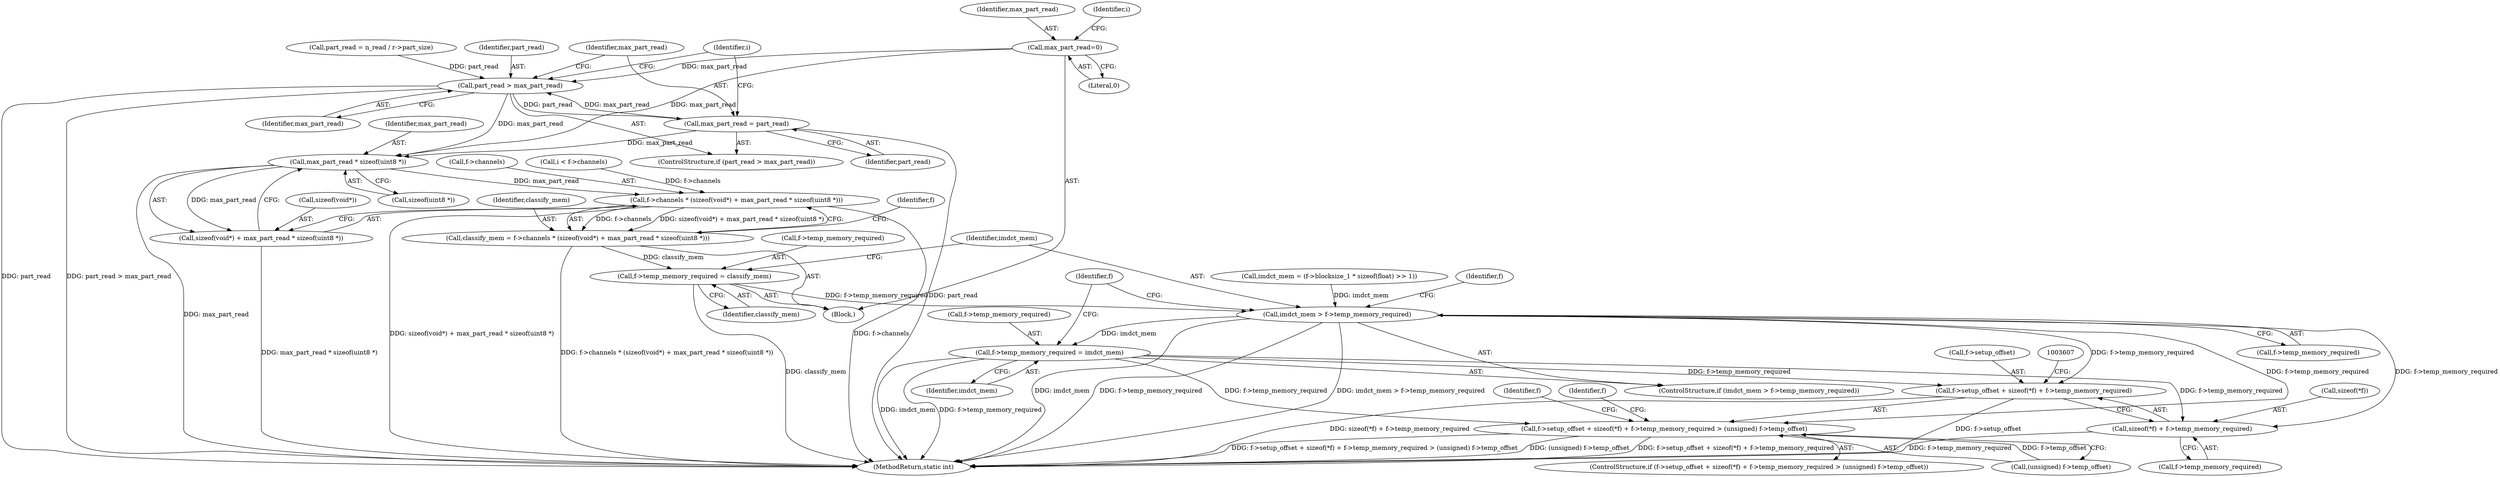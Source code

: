 digraph "0_stb_98fdfc6df88b1e34a736d5e126e6c8139c8de1a6_2@API" {
"1003464" [label="(Call,max_part_read=0)"];
"1003536" [label="(Call,part_read > max_part_read)"];
"1003539" [label="(Call,max_part_read = part_read)"];
"1003551" [label="(Call,max_part_read * sizeof(uint8 *))"];
"1003544" [label="(Call,f->channels * (sizeof(void*) + max_part_read * sizeof(uint8 *)))"];
"1003542" [label="(Call,classify_mem = f->channels * (sizeof(void*) + max_part_read * sizeof(uint8 *)))"];
"1003555" [label="(Call,f->temp_memory_required = classify_mem)"];
"1003561" [label="(Call,imdct_mem > f->temp_memory_required)"];
"1003566" [label="(Call,f->temp_memory_required = imdct_mem)"];
"1003594" [label="(Call,f->setup_offset + sizeof(*f) + f->temp_memory_required > (unsigned) f->temp_offset)"];
"1003595" [label="(Call,f->setup_offset + sizeof(*f) + f->temp_memory_required)"];
"1003599" [label="(Call,sizeof(*f) + f->temp_memory_required)"];
"1003548" [label="(Call,sizeof(void*) + max_part_read * sizeof(uint8 *))"];
"1003545" [label="(Call,f->channels)"];
"1003553" [label="(Call,sizeof(uint8 *))"];
"1003556" [label="(Call,f->temp_memory_required)"];
"1003570" [label="(Identifier,imdct_mem)"];
"1003623" [label="(MethodReturn,static int)"];
"1003603" [label="(Call,f->temp_memory_required)"];
"1003539" [label="(Call,max_part_read = part_read)"];
"1003549" [label="(Call,sizeof(void*))"];
"1003537" [label="(Identifier,part_read)"];
"1003561" [label="(Call,imdct_mem > f->temp_memory_required)"];
"1003538" [label="(Identifier,max_part_read)"];
"1003613" [label="(Identifier,f)"];
"1003542" [label="(Call,classify_mem = f->channels * (sizeof(void*) + max_part_read * sizeof(uint8 *)))"];
"1003548" [label="(Call,sizeof(void*) + max_part_read * sizeof(uint8 *))"];
"1003465" [label="(Identifier,max_part_read)"];
"1003566" [label="(Call,f->temp_memory_required = imdct_mem)"];
"1003464" [label="(Call,max_part_read=0)"];
"1003560" [label="(ControlStructure,if (imdct_mem > f->temp_memory_required))"];
"1003540" [label="(Identifier,max_part_read)"];
"1003544" [label="(Call,f->channels * (sizeof(void*) + max_part_read * sizeof(uint8 *)))"];
"1003562" [label="(Identifier,imdct_mem)"];
"1003449" [label="(Block,)"];
"1003535" [label="(ControlStructure,if (part_read > max_part_read))"];
"1003617" [label="(Identifier,f)"];
"1003541" [label="(Identifier,part_read)"];
"1003557" [label="(Identifier,f)"];
"1003595" [label="(Call,f->setup_offset + sizeof(*f) + f->temp_memory_required)"];
"1003600" [label="(Call,sizeof(*f))"];
"1003469" [label="(Identifier,i)"];
"1003536" [label="(Call,part_read > max_part_read)"];
"1003451" [label="(Call,imdct_mem = (f->blocksize_1 * sizeof(float) >> 1))"];
"1003528" [label="(Call,part_read = n_read / r->part_size)"];
"1003552" [label="(Identifier,max_part_read)"];
"1003567" [label="(Call,f->temp_memory_required)"];
"1003563" [label="(Call,f->temp_memory_required)"];
"1003249" [label="(Call,i < f->channels)"];
"1003555" [label="(Call,f->temp_memory_required = classify_mem)"];
"1003466" [label="(Literal,0)"];
"1003559" [label="(Identifier,classify_mem)"];
"1003606" [label="(Call,(unsigned) f->temp_offset)"];
"1003573" [label="(Identifier,f)"];
"1003543" [label="(Identifier,classify_mem)"];
"1003594" [label="(Call,f->setup_offset + sizeof(*f) + f->temp_memory_required > (unsigned) f->temp_offset)"];
"1003551" [label="(Call,max_part_read * sizeof(uint8 *))"];
"1003477" [label="(Identifier,i)"];
"1003599" [label="(Call,sizeof(*f) + f->temp_memory_required)"];
"1003568" [label="(Identifier,f)"];
"1003593" [label="(ControlStructure,if (f->setup_offset + sizeof(*f) + f->temp_memory_required > (unsigned) f->temp_offset))"];
"1003596" [label="(Call,f->setup_offset)"];
"1003464" -> "1003449"  [label="AST: "];
"1003464" -> "1003466"  [label="CFG: "];
"1003465" -> "1003464"  [label="AST: "];
"1003466" -> "1003464"  [label="AST: "];
"1003469" -> "1003464"  [label="CFG: "];
"1003464" -> "1003536"  [label="DDG: max_part_read"];
"1003464" -> "1003551"  [label="DDG: max_part_read"];
"1003536" -> "1003535"  [label="AST: "];
"1003536" -> "1003538"  [label="CFG: "];
"1003537" -> "1003536"  [label="AST: "];
"1003538" -> "1003536"  [label="AST: "];
"1003540" -> "1003536"  [label="CFG: "];
"1003477" -> "1003536"  [label="CFG: "];
"1003536" -> "1003623"  [label="DDG: part_read"];
"1003536" -> "1003623"  [label="DDG: part_read > max_part_read"];
"1003528" -> "1003536"  [label="DDG: part_read"];
"1003539" -> "1003536"  [label="DDG: max_part_read"];
"1003536" -> "1003539"  [label="DDG: part_read"];
"1003536" -> "1003551"  [label="DDG: max_part_read"];
"1003539" -> "1003535"  [label="AST: "];
"1003539" -> "1003541"  [label="CFG: "];
"1003540" -> "1003539"  [label="AST: "];
"1003541" -> "1003539"  [label="AST: "];
"1003477" -> "1003539"  [label="CFG: "];
"1003539" -> "1003623"  [label="DDG: part_read"];
"1003539" -> "1003551"  [label="DDG: max_part_read"];
"1003551" -> "1003548"  [label="AST: "];
"1003551" -> "1003553"  [label="CFG: "];
"1003552" -> "1003551"  [label="AST: "];
"1003553" -> "1003551"  [label="AST: "];
"1003548" -> "1003551"  [label="CFG: "];
"1003551" -> "1003623"  [label="DDG: max_part_read"];
"1003551" -> "1003544"  [label="DDG: max_part_read"];
"1003551" -> "1003548"  [label="DDG: max_part_read"];
"1003544" -> "1003542"  [label="AST: "];
"1003544" -> "1003548"  [label="CFG: "];
"1003545" -> "1003544"  [label="AST: "];
"1003548" -> "1003544"  [label="AST: "];
"1003542" -> "1003544"  [label="CFG: "];
"1003544" -> "1003623"  [label="DDG: f->channels"];
"1003544" -> "1003623"  [label="DDG: sizeof(void*) + max_part_read * sizeof(uint8 *)"];
"1003544" -> "1003542"  [label="DDG: f->channels"];
"1003544" -> "1003542"  [label="DDG: sizeof(void*) + max_part_read * sizeof(uint8 *)"];
"1003249" -> "1003544"  [label="DDG: f->channels"];
"1003542" -> "1003449"  [label="AST: "];
"1003543" -> "1003542"  [label="AST: "];
"1003557" -> "1003542"  [label="CFG: "];
"1003542" -> "1003623"  [label="DDG: f->channels * (sizeof(void*) + max_part_read * sizeof(uint8 *))"];
"1003542" -> "1003555"  [label="DDG: classify_mem"];
"1003555" -> "1003449"  [label="AST: "];
"1003555" -> "1003559"  [label="CFG: "];
"1003556" -> "1003555"  [label="AST: "];
"1003559" -> "1003555"  [label="AST: "];
"1003562" -> "1003555"  [label="CFG: "];
"1003555" -> "1003623"  [label="DDG: classify_mem"];
"1003555" -> "1003561"  [label="DDG: f->temp_memory_required"];
"1003561" -> "1003560"  [label="AST: "];
"1003561" -> "1003563"  [label="CFG: "];
"1003562" -> "1003561"  [label="AST: "];
"1003563" -> "1003561"  [label="AST: "];
"1003568" -> "1003561"  [label="CFG: "];
"1003573" -> "1003561"  [label="CFG: "];
"1003561" -> "1003623"  [label="DDG: imdct_mem"];
"1003561" -> "1003623"  [label="DDG: f->temp_memory_required"];
"1003561" -> "1003623"  [label="DDG: imdct_mem > f->temp_memory_required"];
"1003451" -> "1003561"  [label="DDG: imdct_mem"];
"1003561" -> "1003566"  [label="DDG: imdct_mem"];
"1003561" -> "1003594"  [label="DDG: f->temp_memory_required"];
"1003561" -> "1003595"  [label="DDG: f->temp_memory_required"];
"1003561" -> "1003599"  [label="DDG: f->temp_memory_required"];
"1003566" -> "1003560"  [label="AST: "];
"1003566" -> "1003570"  [label="CFG: "];
"1003567" -> "1003566"  [label="AST: "];
"1003570" -> "1003566"  [label="AST: "];
"1003573" -> "1003566"  [label="CFG: "];
"1003566" -> "1003623"  [label="DDG: imdct_mem"];
"1003566" -> "1003623"  [label="DDG: f->temp_memory_required"];
"1003566" -> "1003594"  [label="DDG: f->temp_memory_required"];
"1003566" -> "1003595"  [label="DDG: f->temp_memory_required"];
"1003566" -> "1003599"  [label="DDG: f->temp_memory_required"];
"1003594" -> "1003593"  [label="AST: "];
"1003594" -> "1003606"  [label="CFG: "];
"1003595" -> "1003594"  [label="AST: "];
"1003606" -> "1003594"  [label="AST: "];
"1003613" -> "1003594"  [label="CFG: "];
"1003617" -> "1003594"  [label="CFG: "];
"1003594" -> "1003623"  [label="DDG: (unsigned) f->temp_offset"];
"1003594" -> "1003623"  [label="DDG: f->setup_offset + sizeof(*f) + f->temp_memory_required"];
"1003594" -> "1003623"  [label="DDG: f->setup_offset + sizeof(*f) + f->temp_memory_required > (unsigned) f->temp_offset"];
"1003606" -> "1003594"  [label="DDG: f->temp_offset"];
"1003595" -> "1003599"  [label="CFG: "];
"1003596" -> "1003595"  [label="AST: "];
"1003599" -> "1003595"  [label="AST: "];
"1003607" -> "1003595"  [label="CFG: "];
"1003595" -> "1003623"  [label="DDG: sizeof(*f) + f->temp_memory_required"];
"1003595" -> "1003623"  [label="DDG: f->setup_offset"];
"1003599" -> "1003603"  [label="CFG: "];
"1003600" -> "1003599"  [label="AST: "];
"1003603" -> "1003599"  [label="AST: "];
"1003599" -> "1003623"  [label="DDG: f->temp_memory_required"];
"1003549" -> "1003548"  [label="AST: "];
"1003548" -> "1003623"  [label="DDG: max_part_read * sizeof(uint8 *)"];
}

